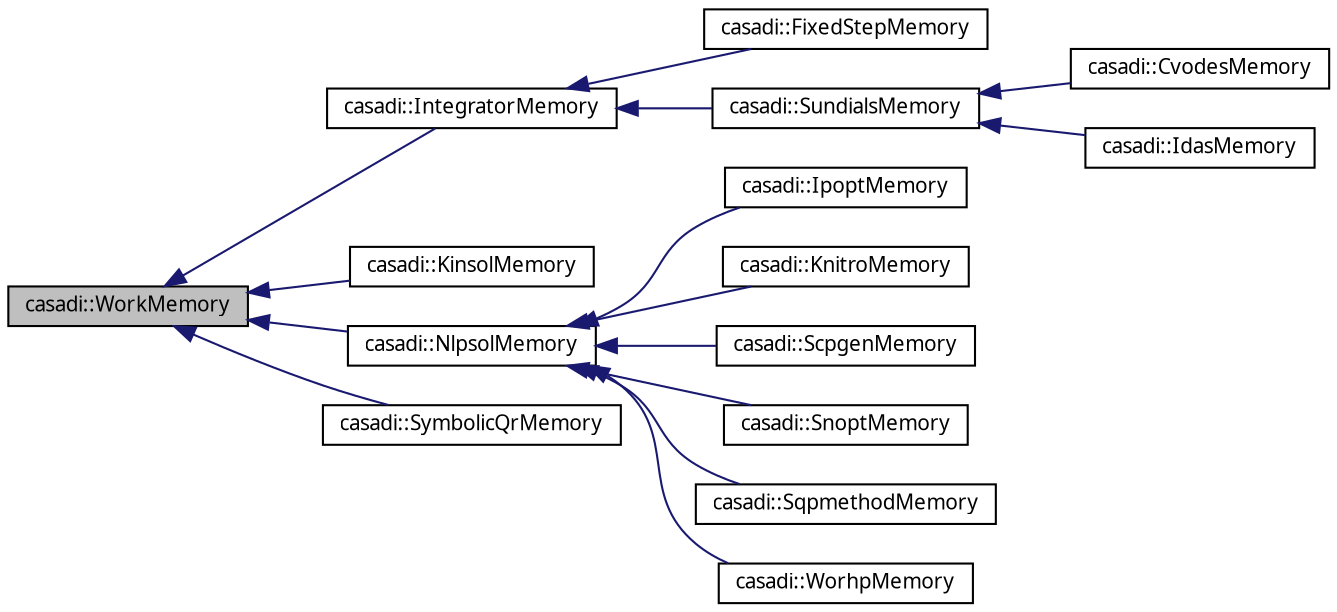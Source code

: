 digraph "casadi::WorkMemory"
{
  edge [fontname="FreeSans.ttf",fontsize="10",labelfontname="FreeSans.ttf",labelfontsize="10"];
  node [fontname="FreeSans.ttf",fontsize="10",shape=record];
  rankdir="LR";
  Node1 [label="casadi::WorkMemory",height=0.2,width=0.4,color="black", fillcolor="grey75", style="filled", fontcolor="black"];
  Node1 -> Node2 [dir="back",color="midnightblue",fontsize="10",style="solid",fontname="FreeSans.ttf"];
  Node2 [label="casadi::IntegratorMemory",height=0.2,width=0.4,color="black", fillcolor="white", style="filled",URL="$d8/d75/structcasadi_1_1IntegratorMemory.html",tooltip="Integrator memory. "];
  Node2 -> Node3 [dir="back",color="midnightblue",fontsize="10",style="solid",fontname="FreeSans.ttf"];
  Node3 [label="casadi::FixedStepMemory",height=0.2,width=0.4,color="black", fillcolor="white", style="filled",URL="$d1/d61/structcasadi_1_1FixedStepMemory.html"];
  Node2 -> Node4 [dir="back",color="midnightblue",fontsize="10",style="solid",fontname="FreeSans.ttf"];
  Node4 [label="casadi::SundialsMemory",height=0.2,width=0.4,color="black", fillcolor="white", style="filled",URL="$d7/dc4/structcasadi_1_1SundialsMemory.html"];
  Node4 -> Node5 [dir="back",color="midnightblue",fontsize="10",style="solid",fontname="FreeSans.ttf"];
  Node5 [label="casadi::CvodesMemory",height=0.2,width=0.4,color="black", fillcolor="white", style="filled",URL="$d9/d82/structcasadi_1_1CvodesMemory.html"];
  Node4 -> Node6 [dir="back",color="midnightblue",fontsize="10",style="solid",fontname="FreeSans.ttf"];
  Node6 [label="casadi::IdasMemory",height=0.2,width=0.4,color="black", fillcolor="white", style="filled",URL="$dd/db9/structcasadi_1_1IdasMemory.html"];
  Node1 -> Node7 [dir="back",color="midnightblue",fontsize="10",style="solid",fontname="FreeSans.ttf"];
  Node7 [label="casadi::KinsolMemory",height=0.2,width=0.4,color="black", fillcolor="white", style="filled",URL="$da/df2/structcasadi_1_1KinsolMemory.html"];
  Node1 -> Node8 [dir="back",color="midnightblue",fontsize="10",style="solid",fontname="FreeSans.ttf"];
  Node8 [label="casadi::NlpsolMemory",height=0.2,width=0.4,color="black", fillcolor="white", style="filled",URL="$de/dbb/structcasadi_1_1NlpsolMemory.html",tooltip="Integrator memory. "];
  Node8 -> Node9 [dir="back",color="midnightblue",fontsize="10",style="solid",fontname="FreeSans.ttf"];
  Node9 [label="casadi::IpoptMemory",height=0.2,width=0.4,color="black", fillcolor="white", style="filled",URL="$df/d9f/structcasadi_1_1IpoptMemory.html"];
  Node8 -> Node10 [dir="back",color="midnightblue",fontsize="10",style="solid",fontname="FreeSans.ttf"];
  Node10 [label="casadi::KnitroMemory",height=0.2,width=0.4,color="black", fillcolor="white", style="filled",URL="$d3/d7e/structcasadi_1_1KnitroMemory.html"];
  Node8 -> Node11 [dir="back",color="midnightblue",fontsize="10",style="solid",fontname="FreeSans.ttf"];
  Node11 [label="casadi::ScpgenMemory",height=0.2,width=0.4,color="black", fillcolor="white", style="filled",URL="$dd/d69/structcasadi_1_1ScpgenMemory.html"];
  Node8 -> Node12 [dir="back",color="midnightblue",fontsize="10",style="solid",fontname="FreeSans.ttf"];
  Node12 [label="casadi::SnoptMemory",height=0.2,width=0.4,color="black", fillcolor="white", style="filled",URL="$d7/d4f/structcasadi_1_1SnoptMemory.html"];
  Node8 -> Node13 [dir="back",color="midnightblue",fontsize="10",style="solid",fontname="FreeSans.ttf"];
  Node13 [label="casadi::SqpmethodMemory",height=0.2,width=0.4,color="black", fillcolor="white", style="filled",URL="$d0/de4/structcasadi_1_1SqpmethodMemory.html"];
  Node8 -> Node14 [dir="back",color="midnightblue",fontsize="10",style="solid",fontname="FreeSans.ttf"];
  Node14 [label="casadi::WorhpMemory",height=0.2,width=0.4,color="black", fillcolor="white", style="filled",URL="$d6/d60/structcasadi_1_1WorhpMemory.html"];
  Node1 -> Node15 [dir="back",color="midnightblue",fontsize="10",style="solid",fontname="FreeSans.ttf"];
  Node15 [label="casadi::SymbolicQrMemory",height=0.2,width=0.4,color="black", fillcolor="white", style="filled",URL="$de/d9a/structcasadi_1_1SymbolicQrMemory.html",tooltip="Memory for SymbolicQR. "];
}
